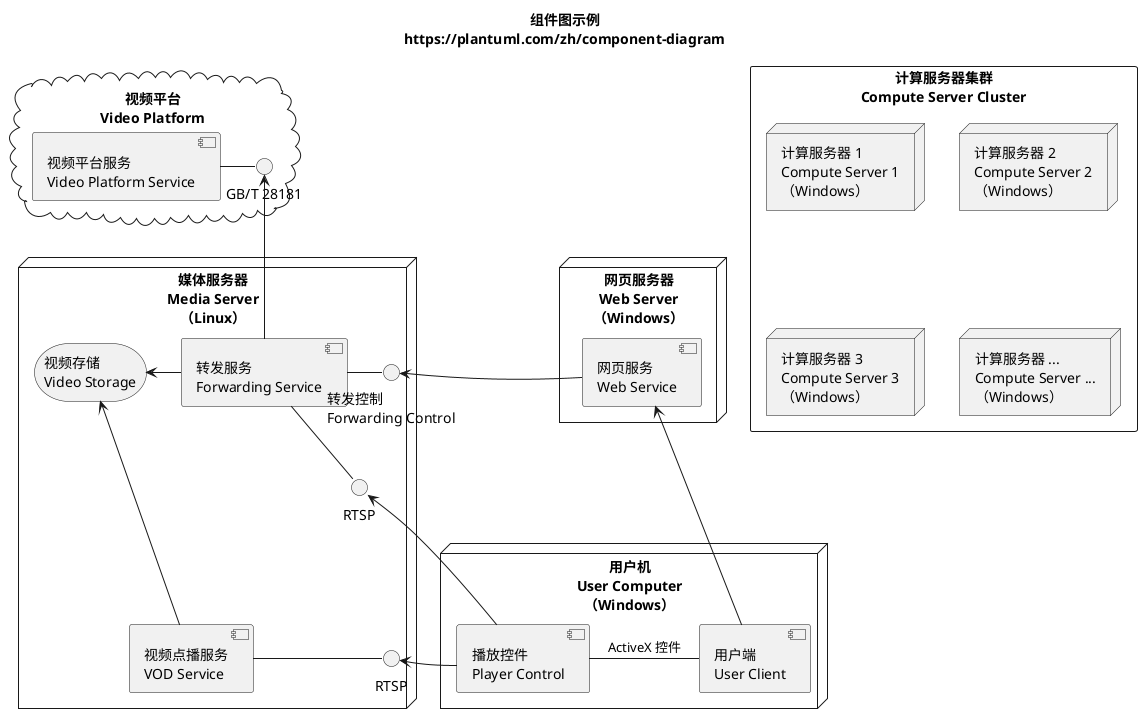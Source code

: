 @startuml

title
  组件图示例
  https://plantuml.com/zh/component-diagram
end title

cloud "视频平台\nVideo Platform" as VideoPlatform {
  [视频平台服务\nVideo Platform Service] as VideoPlatformService
  () "GB/T 28181" as VideoPlatformService_Gbt28101
  VideoPlatformService - VideoPlatformService_Gbt28101
}

node "媒体服务器\nMedia Server\n（Linux）" as MediaServer {
  [转发服务\nForwarding Service] as ForwardingService
  () "转发控制\nForwarding Control" as ForwardingService_Control
  ForwardingService - ForwardingService_Control
  () "RTSP" as ForwardingService_Rtsp
  ForwardingService -- ForwardingService_Rtsp

  storage "视频存储\nVideo Storage" as VideoStorage

  [视频点播服务\nVOD Service] as VodService
  () "RTSP" as VodService_Rtsp
  VodService - VodService_Rtsp

  VideoPlatformService_Gbt28101 <-- ForwardingService
  VideoStorage <- ForwardingService
  VideoStorage <--- VodService
}

rectangle "计算服务器集群\nCompute Server Cluster" as ComputeServerCluster {
  node "计算服务器 1\nCompute Server 1\n（Windows）"
  node "计算服务器 2\nCompute Server 2\n（Windows）"
  node "计算服务器 3\nCompute Server 3\n（Windows）"
  node "计算服务器 ...\nCompute Server ...\n（Windows）"
}

node "网页服务器\nWeb Server\n（Windows）" as WebServer {
  [网页服务\nWeb Service] as WebService

   ForwardingService_Control <- WebService
}

node "用户机\nUser Computer\n（Windows）" as UserComputer {
  [用户端\nUser Client] as UserClient

  [播放控件\nPlayer Control] as PlayerControl

  PlayerControl - UserClient : ActiveX 控件

  WebService <-- UserClient
  ForwardingService_Rtsp <- PlayerControl
  VodService_Rtsp <- PlayerControl
}

@enduml
